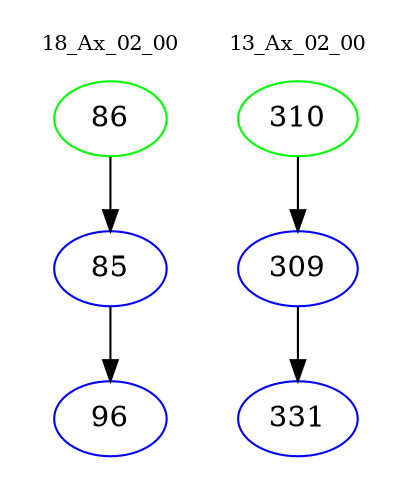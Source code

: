 digraph{
subgraph cluster_0 {
color = white
label = "18_Ax_02_00";
fontsize=10;
T0_86 [label="86", color="green"]
T0_86 -> T0_85 [color="black"]
T0_85 [label="85", color="blue"]
T0_85 -> T0_96 [color="black"]
T0_96 [label="96", color="blue"]
}
subgraph cluster_1 {
color = white
label = "13_Ax_02_00";
fontsize=10;
T1_310 [label="310", color="green"]
T1_310 -> T1_309 [color="black"]
T1_309 [label="309", color="blue"]
T1_309 -> T1_331 [color="black"]
T1_331 [label="331", color="blue"]
}
}
